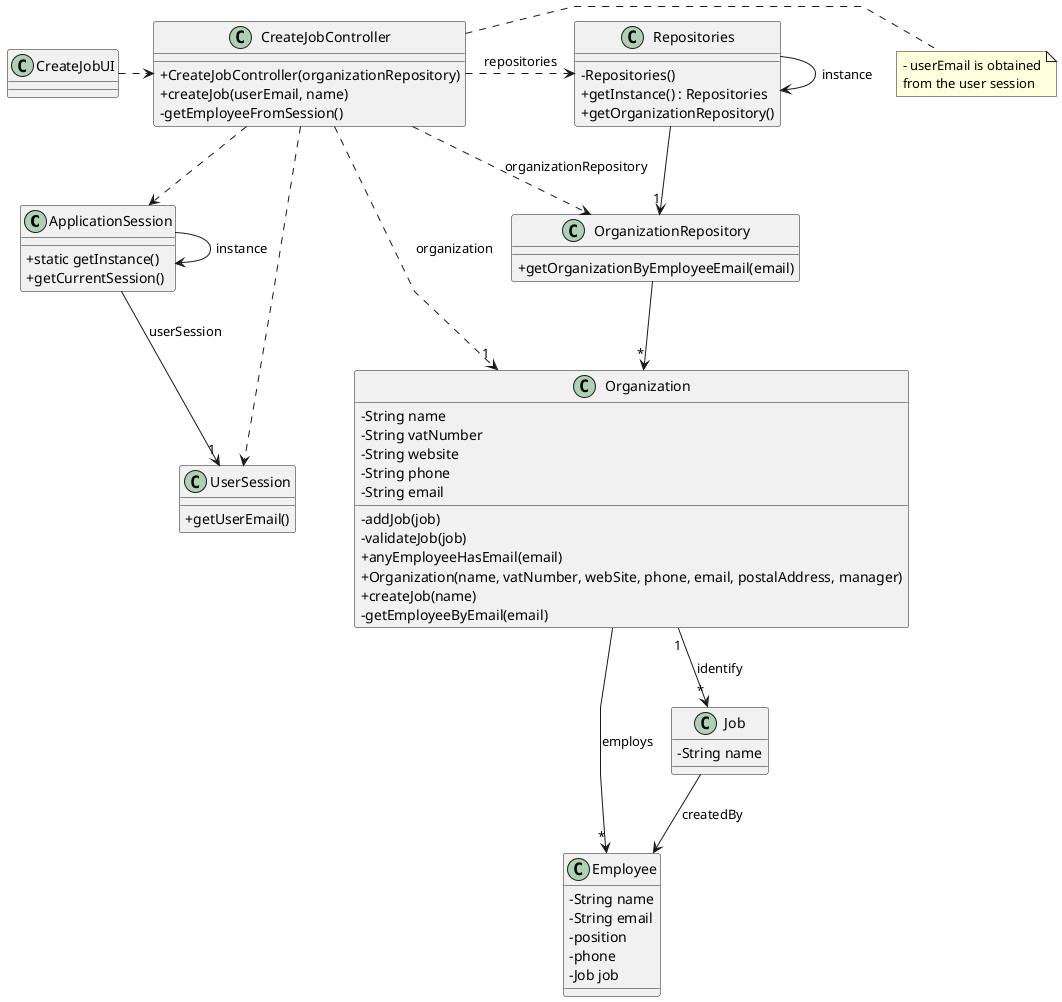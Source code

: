 @startuml
'skinparam monochrome true
skinparam packageStyle rectangle
skinparam shadowing false
skinparam linetype polyline
'skinparam linetype orto

skinparam classAttributeIconSize 0

'left to right direction

class ApplicationSession
{
    + static getInstance()
    + getCurrentSession()
}

class UserSession
{
    + getUserEmail()
}

class Employee {
    - String name
    - String email
    - position
    - phone
    - Job job
}

class Job {
    - String name
}



class Organization {
    - String name
    - String vatNumber
    - String website
    - String phone
    - String email
    - addJob(job)
    - validateJob(job)
    + anyEmployeeHasEmail(email)
    + Organization(name, vatNumber, webSite, phone, email, postalAddress, manager)
    + createJob(name)
    - getEmployeeByEmail(email)

}


class OrganizationRepository {
    + getOrganizationByEmployeeEmail(email)
}

class Repositories {
    - Repositories()
    + getInstance() : Repositories
    + getOrganizationRepository()
}

class CreateJobController {
    + CreateJobController(organizationRepository)
    + createJob(userEmail, name)
    - getEmployeeFromSession()
}

note right of CreateJobController
    - userEmail is obtained
    from the user session
end note


class CreateJobUI {
}

Repositories -> Repositories : instance
ApplicationSession -> ApplicationSession : instance

CreateJobUI .> CreateJobController

CreateJobController .> Repositories : repositories


CreateJobController ..> OrganizationRepository : organizationRepository

Repositories --> "1" OrganizationRepository

OrganizationRepository --> "*" Organization
ApplicationSession --> "1" UserSession : userSession

CreateJobController ..> "1" Organization : organization
CreateJobController ..> ApplicationSession
CreateJobController ..> UserSession
Organization "1" --> "*" Job : identify
Job --> Employee : createdBy

Organization --> "*" Employee : employs

@enduml